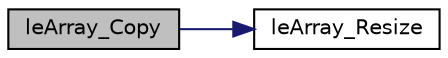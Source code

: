 digraph "leArray_Copy"
{
 // LATEX_PDF_SIZE
  edge [fontname="Helvetica",fontsize="10",labelfontname="Helvetica",labelfontsize="10"];
  node [fontname="Helvetica",fontsize="10",shape=record];
  rankdir="LR";
  Node1 [label="leArray_Copy",height=0.2,width=0.4,color="black", fillcolor="grey75", style="filled", fontcolor="black",tooltip=" "];
  Node1 -> Node2 [color="midnightblue",fontsize="10",style="solid",fontname="Helvetica"];
  Node2 [label="leArray_Resize",height=0.2,width=0.4,color="black", fillcolor="white", style="filled",URL="$legato__array_8c.html#a23f2235dc9dcc09605892c538f44d875",tooltip=" "];
}
